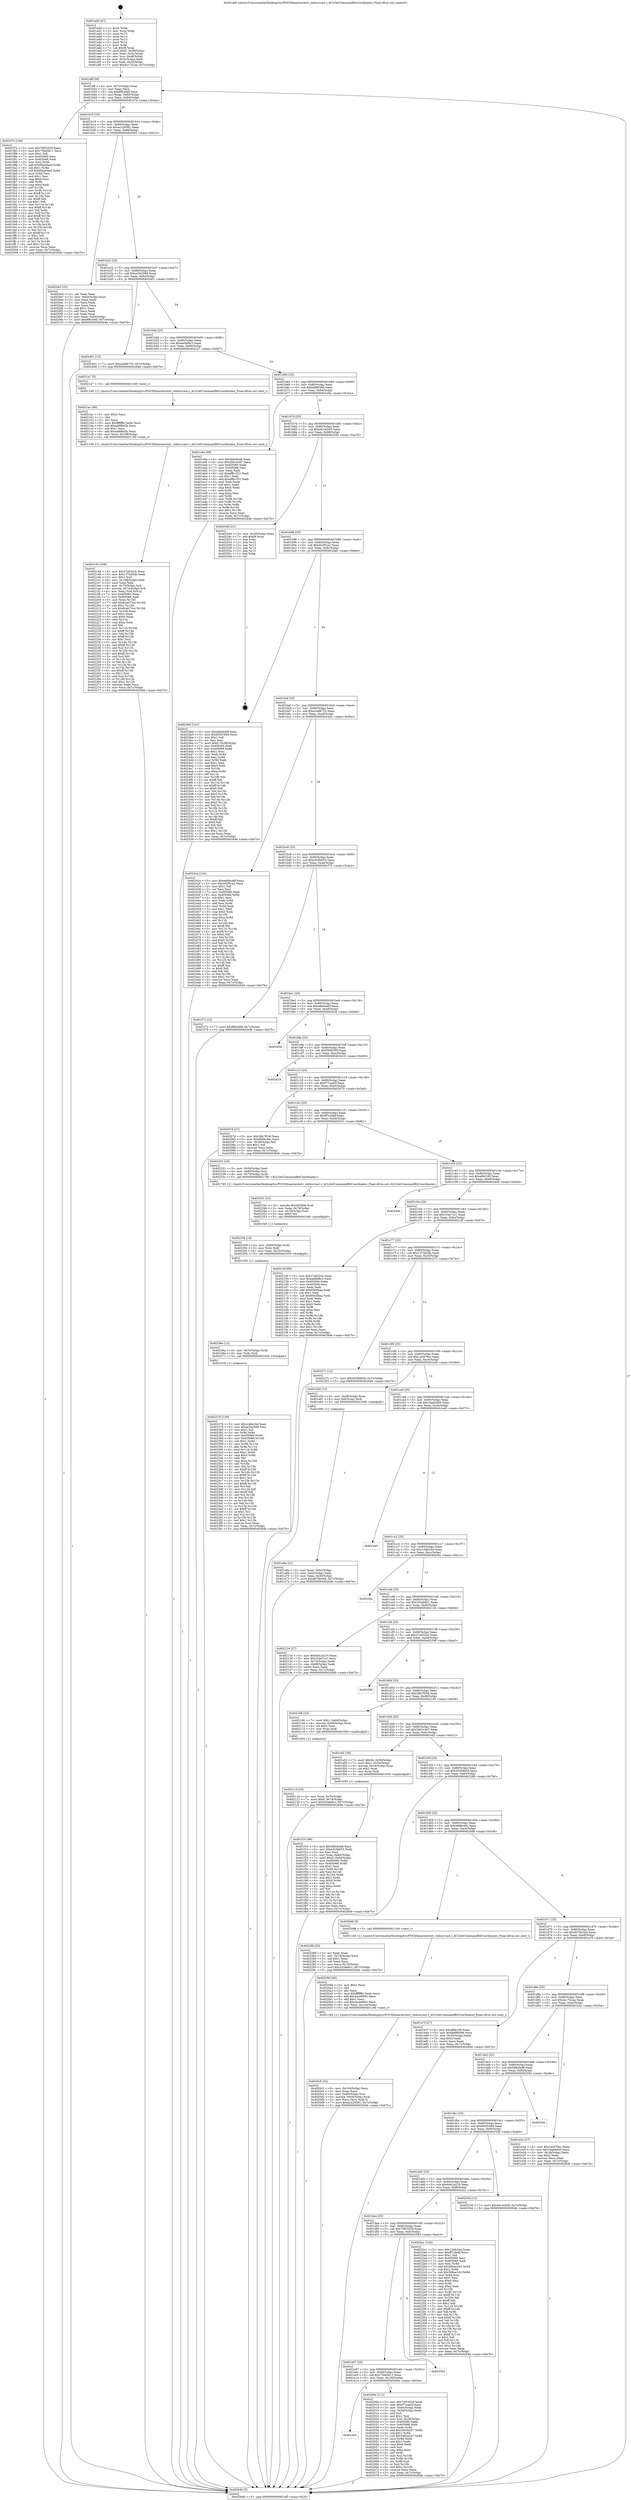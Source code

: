 digraph "0x401ad0" {
  label = "0x401ad0 (/mnt/c/Users/mathe/Desktop/tcc/POCII/binaries/extr_redissrcacl.c_ACLGetCommandBitCoordinates_Final-ollvm.out::main(0))"
  labelloc = "t"
  node[shape=record]

  Entry [label="",width=0.3,height=0.3,shape=circle,fillcolor=black,style=filled]
  "0x401aff" [label="{
     0x401aff [26]\l
     | [instrs]\l
     &nbsp;&nbsp;0x401aff \<+3\>: mov -0x7c(%rbp),%eax\l
     &nbsp;&nbsp;0x401b02 \<+2\>: mov %eax,%ecx\l
     &nbsp;&nbsp;0x401b04 \<+6\>: sub $0x8f6cf46f,%ecx\l
     &nbsp;&nbsp;0x401b0a \<+3\>: mov %eax,-0x80(%rbp)\l
     &nbsp;&nbsp;0x401b0d \<+6\>: mov %ecx,-0x84(%rbp)\l
     &nbsp;&nbsp;0x401b13 \<+6\>: je 0000000000401f7e \<main+0x4ae\>\l
  }"]
  "0x401f7e" [label="{
     0x401f7e [144]\l
     | [instrs]\l
     &nbsp;&nbsp;0x401f7e \<+5\>: mov $0x70f53529,%eax\l
     &nbsp;&nbsp;0x401f83 \<+5\>: mov $0x730e5811,%ecx\l
     &nbsp;&nbsp;0x401f88 \<+2\>: mov $0x1,%dl\l
     &nbsp;&nbsp;0x401f8a \<+7\>: mov 0x405060,%esi\l
     &nbsp;&nbsp;0x401f91 \<+7\>: mov 0x405068,%edi\l
     &nbsp;&nbsp;0x401f98 \<+3\>: mov %esi,%r8d\l
     &nbsp;&nbsp;0x401f9b \<+7\>: add $0x68aa0ead,%r8d\l
     &nbsp;&nbsp;0x401fa2 \<+4\>: sub $0x1,%r8d\l
     &nbsp;&nbsp;0x401fa6 \<+7\>: sub $0x68aa0ead,%r8d\l
     &nbsp;&nbsp;0x401fad \<+4\>: imul %r8d,%esi\l
     &nbsp;&nbsp;0x401fb1 \<+3\>: and $0x1,%esi\l
     &nbsp;&nbsp;0x401fb4 \<+3\>: cmp $0x0,%esi\l
     &nbsp;&nbsp;0x401fb7 \<+4\>: sete %r9b\l
     &nbsp;&nbsp;0x401fbb \<+3\>: cmp $0xa,%edi\l
     &nbsp;&nbsp;0x401fbe \<+4\>: setl %r10b\l
     &nbsp;&nbsp;0x401fc2 \<+3\>: mov %r9b,%r11b\l
     &nbsp;&nbsp;0x401fc5 \<+4\>: xor $0xff,%r11b\l
     &nbsp;&nbsp;0x401fc9 \<+3\>: mov %r10b,%bl\l
     &nbsp;&nbsp;0x401fcc \<+3\>: xor $0xff,%bl\l
     &nbsp;&nbsp;0x401fcf \<+3\>: xor $0x1,%dl\l
     &nbsp;&nbsp;0x401fd2 \<+3\>: mov %r11b,%r14b\l
     &nbsp;&nbsp;0x401fd5 \<+4\>: and $0xff,%r14b\l
     &nbsp;&nbsp;0x401fd9 \<+3\>: and %dl,%r9b\l
     &nbsp;&nbsp;0x401fdc \<+3\>: mov %bl,%r15b\l
     &nbsp;&nbsp;0x401fdf \<+4\>: and $0xff,%r15b\l
     &nbsp;&nbsp;0x401fe3 \<+3\>: and %dl,%r10b\l
     &nbsp;&nbsp;0x401fe6 \<+3\>: or %r9b,%r14b\l
     &nbsp;&nbsp;0x401fe9 \<+3\>: or %r10b,%r15b\l
     &nbsp;&nbsp;0x401fec \<+3\>: xor %r15b,%r14b\l
     &nbsp;&nbsp;0x401fef \<+3\>: or %bl,%r11b\l
     &nbsp;&nbsp;0x401ff2 \<+4\>: xor $0xff,%r11b\l
     &nbsp;&nbsp;0x401ff6 \<+3\>: or $0x1,%dl\l
     &nbsp;&nbsp;0x401ff9 \<+3\>: and %dl,%r11b\l
     &nbsp;&nbsp;0x401ffc \<+3\>: or %r11b,%r14b\l
     &nbsp;&nbsp;0x401fff \<+4\>: test $0x1,%r14b\l
     &nbsp;&nbsp;0x402003 \<+3\>: cmovne %ecx,%eax\l
     &nbsp;&nbsp;0x402006 \<+3\>: mov %eax,-0x7c(%rbp)\l
     &nbsp;&nbsp;0x402009 \<+5\>: jmp 000000000040264b \<main+0xb7b\>\l
  }"]
  "0x401b19" [label="{
     0x401b19 [25]\l
     | [instrs]\l
     &nbsp;&nbsp;0x401b19 \<+5\>: jmp 0000000000401b1e \<main+0x4e\>\l
     &nbsp;&nbsp;0x401b1e \<+3\>: mov -0x80(%rbp),%eax\l
     &nbsp;&nbsp;0x401b21 \<+5\>: sub $0xac229391,%eax\l
     &nbsp;&nbsp;0x401b26 \<+6\>: mov %eax,-0x88(%rbp)\l
     &nbsp;&nbsp;0x401b2c \<+6\>: je 00000000004020e5 \<main+0x615\>\l
  }"]
  Exit [label="",width=0.3,height=0.3,shape=circle,fillcolor=black,style=filled,peripheries=2]
  "0x4020e5" [label="{
     0x4020e5 [33]\l
     | [instrs]\l
     &nbsp;&nbsp;0x4020e5 \<+2\>: xor %eax,%eax\l
     &nbsp;&nbsp;0x4020e7 \<+3\>: mov -0x64(%rbp),%ecx\l
     &nbsp;&nbsp;0x4020ea \<+2\>: mov %eax,%edx\l
     &nbsp;&nbsp;0x4020ec \<+2\>: sub %ecx,%edx\l
     &nbsp;&nbsp;0x4020ee \<+2\>: mov %eax,%ecx\l
     &nbsp;&nbsp;0x4020f0 \<+3\>: sub $0x1,%ecx\l
     &nbsp;&nbsp;0x4020f3 \<+2\>: add %ecx,%edx\l
     &nbsp;&nbsp;0x4020f5 \<+2\>: sub %edx,%eax\l
     &nbsp;&nbsp;0x4020f7 \<+3\>: mov %eax,-0x64(%rbp)\l
     &nbsp;&nbsp;0x4020fa \<+7\>: movl $0x8f6cf46f,-0x7c(%rbp)\l
     &nbsp;&nbsp;0x402101 \<+5\>: jmp 000000000040264b \<main+0xb7b\>\l
  }"]
  "0x401b32" [label="{
     0x401b32 [25]\l
     | [instrs]\l
     &nbsp;&nbsp;0x401b32 \<+5\>: jmp 0000000000401b37 \<main+0x67\>\l
     &nbsp;&nbsp;0x401b37 \<+3\>: mov -0x80(%rbp),%eax\l
     &nbsp;&nbsp;0x401b3a \<+5\>: sub $0xac5e2094,%eax\l
     &nbsp;&nbsp;0x401b3f \<+6\>: mov %eax,-0x8c(%rbp)\l
     &nbsp;&nbsp;0x401b45 \<+6\>: je 0000000000402401 \<main+0x931\>\l
  }"]
  "0x402376" [label="{
     0x402376 [139]\l
     | [instrs]\l
     &nbsp;&nbsp;0x402376 \<+5\>: mov $0x1cbfe24d,%eax\l
     &nbsp;&nbsp;0x40237b \<+5\>: mov $0xac5e2094,%esi\l
     &nbsp;&nbsp;0x402380 \<+2\>: mov $0x1,%cl\l
     &nbsp;&nbsp;0x402382 \<+3\>: xor %r8d,%r8d\l
     &nbsp;&nbsp;0x402385 \<+8\>: mov 0x405060,%r9d\l
     &nbsp;&nbsp;0x40238d \<+8\>: mov 0x405068,%r10d\l
     &nbsp;&nbsp;0x402395 \<+4\>: sub $0x1,%r8d\l
     &nbsp;&nbsp;0x402399 \<+3\>: mov %r9d,%r11d\l
     &nbsp;&nbsp;0x40239c \<+3\>: add %r8d,%r11d\l
     &nbsp;&nbsp;0x40239f \<+4\>: imul %r11d,%r9d\l
     &nbsp;&nbsp;0x4023a3 \<+4\>: and $0x1,%r9d\l
     &nbsp;&nbsp;0x4023a7 \<+4\>: cmp $0x0,%r9d\l
     &nbsp;&nbsp;0x4023ab \<+3\>: sete %bl\l
     &nbsp;&nbsp;0x4023ae \<+4\>: cmp $0xa,%r10d\l
     &nbsp;&nbsp;0x4023b2 \<+4\>: setl %r14b\l
     &nbsp;&nbsp;0x4023b6 \<+3\>: mov %bl,%r15b\l
     &nbsp;&nbsp;0x4023b9 \<+4\>: xor $0xff,%r15b\l
     &nbsp;&nbsp;0x4023bd \<+3\>: mov %r14b,%r12b\l
     &nbsp;&nbsp;0x4023c0 \<+4\>: xor $0xff,%r12b\l
     &nbsp;&nbsp;0x4023c4 \<+3\>: xor $0x1,%cl\l
     &nbsp;&nbsp;0x4023c7 \<+3\>: mov %r15b,%r13b\l
     &nbsp;&nbsp;0x4023ca \<+4\>: and $0xff,%r13b\l
     &nbsp;&nbsp;0x4023ce \<+2\>: and %cl,%bl\l
     &nbsp;&nbsp;0x4023d0 \<+3\>: mov %r12b,%dl\l
     &nbsp;&nbsp;0x4023d3 \<+3\>: and $0xff,%dl\l
     &nbsp;&nbsp;0x4023d6 \<+3\>: and %cl,%r14b\l
     &nbsp;&nbsp;0x4023d9 \<+3\>: or %bl,%r13b\l
     &nbsp;&nbsp;0x4023dc \<+3\>: or %r14b,%dl\l
     &nbsp;&nbsp;0x4023df \<+3\>: xor %dl,%r13b\l
     &nbsp;&nbsp;0x4023e2 \<+3\>: or %r12b,%r15b\l
     &nbsp;&nbsp;0x4023e5 \<+4\>: xor $0xff,%r15b\l
     &nbsp;&nbsp;0x4023e9 \<+3\>: or $0x1,%cl\l
     &nbsp;&nbsp;0x4023ec \<+3\>: and %cl,%r15b\l
     &nbsp;&nbsp;0x4023ef \<+3\>: or %r15b,%r13b\l
     &nbsp;&nbsp;0x4023f2 \<+4\>: test $0x1,%r13b\l
     &nbsp;&nbsp;0x4023f6 \<+3\>: cmovne %esi,%eax\l
     &nbsp;&nbsp;0x4023f9 \<+3\>: mov %eax,-0x7c(%rbp)\l
     &nbsp;&nbsp;0x4023fc \<+5\>: jmp 000000000040264b \<main+0xb7b\>\l
  }"]
  "0x402401" [label="{
     0x402401 [12]\l
     | [instrs]\l
     &nbsp;&nbsp;0x402401 \<+7\>: movl $0xe2a86733,-0x7c(%rbp)\l
     &nbsp;&nbsp;0x402408 \<+5\>: jmp 000000000040264b \<main+0xb7b\>\l
  }"]
  "0x401b4b" [label="{
     0x401b4b [25]\l
     | [instrs]\l
     &nbsp;&nbsp;0x401b4b \<+5\>: jmp 0000000000401b50 \<main+0x80\>\l
     &nbsp;&nbsp;0x401b50 \<+3\>: mov -0x80(%rbp),%eax\l
     &nbsp;&nbsp;0x401b53 \<+5\>: sub $0xae0bf8c3,%eax\l
     &nbsp;&nbsp;0x401b58 \<+6\>: mov %eax,-0x90(%rbp)\l
     &nbsp;&nbsp;0x401b5e \<+6\>: je 00000000004021a7 \<main+0x6d7\>\l
  }"]
  "0x40236a" [label="{
     0x40236a [12]\l
     | [instrs]\l
     &nbsp;&nbsp;0x40236a \<+4\>: mov -0x70(%rbp),%rdx\l
     &nbsp;&nbsp;0x40236e \<+3\>: mov %rdx,%rdi\l
     &nbsp;&nbsp;0x402371 \<+5\>: call 0000000000401030 \<free@plt\>\l
     | [calls]\l
     &nbsp;&nbsp;0x401030 \{1\} (unknown)\l
  }"]
  "0x4021a7" [label="{
     0x4021a7 [5]\l
     | [instrs]\l
     &nbsp;&nbsp;0x4021a7 \<+5\>: call 0000000000401160 \<next_i\>\l
     | [calls]\l
     &nbsp;&nbsp;0x401160 \{1\} (/mnt/c/Users/mathe/Desktop/tcc/POCII/binaries/extr_redissrcacl.c_ACLGetCommandBitCoordinates_Final-ollvm.out::next_i)\l
  }"]
  "0x401b64" [label="{
     0x401b64 [25]\l
     | [instrs]\l
     &nbsp;&nbsp;0x401b64 \<+5\>: jmp 0000000000401b69 \<main+0x99\>\l
     &nbsp;&nbsp;0x401b69 \<+3\>: mov -0x80(%rbp),%eax\l
     &nbsp;&nbsp;0x401b6c \<+5\>: sub $0xbbf89368,%eax\l
     &nbsp;&nbsp;0x401b71 \<+6\>: mov %eax,-0x94(%rbp)\l
     &nbsp;&nbsp;0x401b77 \<+6\>: je 0000000000401e9a \<main+0x3ca\>\l
  }"]
  "0x402358" [label="{
     0x402358 [18]\l
     | [instrs]\l
     &nbsp;&nbsp;0x402358 \<+4\>: mov -0x60(%rbp),%rdx\l
     &nbsp;&nbsp;0x40235c \<+3\>: mov %rdx,%rdi\l
     &nbsp;&nbsp;0x40235f \<+6\>: mov %eax,-0x10c(%rbp)\l
     &nbsp;&nbsp;0x402365 \<+5\>: call 0000000000401030 \<free@plt\>\l
     | [calls]\l
     &nbsp;&nbsp;0x401030 \{1\} (unknown)\l
  }"]
  "0x401e9a" [label="{
     0x401e9a [88]\l
     | [instrs]\l
     &nbsp;&nbsp;0x401e9a \<+5\>: mov $0x5bfc6e48,%eax\l
     &nbsp;&nbsp;0x401e9f \<+5\>: mov $0x2b61e3d7,%ecx\l
     &nbsp;&nbsp;0x401ea4 \<+7\>: mov 0x405060,%edx\l
     &nbsp;&nbsp;0x401eab \<+7\>: mov 0x405068,%esi\l
     &nbsp;&nbsp;0x401eb2 \<+2\>: mov %edx,%edi\l
     &nbsp;&nbsp;0x401eb4 \<+6\>: sub $0xaffb1551,%edi\l
     &nbsp;&nbsp;0x401eba \<+3\>: sub $0x1,%edi\l
     &nbsp;&nbsp;0x401ebd \<+6\>: add $0xaffb1551,%edi\l
     &nbsp;&nbsp;0x401ec3 \<+3\>: imul %edi,%edx\l
     &nbsp;&nbsp;0x401ec6 \<+3\>: and $0x1,%edx\l
     &nbsp;&nbsp;0x401ec9 \<+3\>: cmp $0x0,%edx\l
     &nbsp;&nbsp;0x401ecc \<+4\>: sete %r8b\l
     &nbsp;&nbsp;0x401ed0 \<+3\>: cmp $0xa,%esi\l
     &nbsp;&nbsp;0x401ed3 \<+4\>: setl %r9b\l
     &nbsp;&nbsp;0x401ed7 \<+3\>: mov %r8b,%r10b\l
     &nbsp;&nbsp;0x401eda \<+3\>: and %r9b,%r10b\l
     &nbsp;&nbsp;0x401edd \<+3\>: xor %r9b,%r8b\l
     &nbsp;&nbsp;0x401ee0 \<+3\>: or %r8b,%r10b\l
     &nbsp;&nbsp;0x401ee3 \<+4\>: test $0x1,%r10b\l
     &nbsp;&nbsp;0x401ee7 \<+3\>: cmovne %ecx,%eax\l
     &nbsp;&nbsp;0x401eea \<+3\>: mov %eax,-0x7c(%rbp)\l
     &nbsp;&nbsp;0x401eed \<+5\>: jmp 000000000040264b \<main+0xb7b\>\l
  }"]
  "0x401b7d" [label="{
     0x401b7d [25]\l
     | [instrs]\l
     &nbsp;&nbsp;0x401b7d \<+5\>: jmp 0000000000401b82 \<main+0xb2\>\l
     &nbsp;&nbsp;0x401b82 \<+3\>: mov -0x80(%rbp),%eax\l
     &nbsp;&nbsp;0x401b85 \<+5\>: sub $0xd414cb50,%eax\l
     &nbsp;&nbsp;0x401b8a \<+6\>: mov %eax,-0x98(%rbp)\l
     &nbsp;&nbsp;0x401b90 \<+6\>: je 0000000000402549 \<main+0xa79\>\l
  }"]
  "0x402341" [label="{
     0x402341 [23]\l
     | [instrs]\l
     &nbsp;&nbsp;0x402341 \<+10\>: movabs $0x4030b6,%rdi\l
     &nbsp;&nbsp;0x40234b \<+3\>: mov %eax,-0x78(%rbp)\l
     &nbsp;&nbsp;0x40234e \<+3\>: mov -0x78(%rbp),%esi\l
     &nbsp;&nbsp;0x402351 \<+2\>: mov $0x0,%al\l
     &nbsp;&nbsp;0x402353 \<+5\>: call 0000000000401040 \<printf@plt\>\l
     | [calls]\l
     &nbsp;&nbsp;0x401040 \{1\} (unknown)\l
  }"]
  "0x402549" [label="{
     0x402549 [21]\l
     | [instrs]\l
     &nbsp;&nbsp;0x402549 \<+3\>: mov -0x38(%rbp),%eax\l
     &nbsp;&nbsp;0x40254c \<+7\>: add $0xf8,%rsp\l
     &nbsp;&nbsp;0x402553 \<+1\>: pop %rbx\l
     &nbsp;&nbsp;0x402554 \<+2\>: pop %r12\l
     &nbsp;&nbsp;0x402556 \<+2\>: pop %r13\l
     &nbsp;&nbsp;0x402558 \<+2\>: pop %r14\l
     &nbsp;&nbsp;0x40255a \<+2\>: pop %r15\l
     &nbsp;&nbsp;0x40255c \<+1\>: pop %rbp\l
     &nbsp;&nbsp;0x40255d \<+1\>: ret\l
  }"]
  "0x401b96" [label="{
     0x401b96 [25]\l
     | [instrs]\l
     &nbsp;&nbsp;0x401b96 \<+5\>: jmp 0000000000401b9b \<main+0xcb\>\l
     &nbsp;&nbsp;0x401b9b \<+3\>: mov -0x80(%rbp),%eax\l
     &nbsp;&nbsp;0x401b9e \<+5\>: sub $0xd42f5ca2,%eax\l
     &nbsp;&nbsp;0x401ba3 \<+6\>: mov %eax,-0x9c(%rbp)\l
     &nbsp;&nbsp;0x401ba9 \<+6\>: je 00000000004024b0 \<main+0x9e0\>\l
  }"]
  "0x4021d4" [label="{
     0x4021d4 [168]\l
     | [instrs]\l
     &nbsp;&nbsp;0x4021d4 \<+5\>: mov $0x27a932cb,%ecx\l
     &nbsp;&nbsp;0x4021d9 \<+5\>: mov $0x1373d3db,%edx\l
     &nbsp;&nbsp;0x4021de \<+3\>: mov $0x1,%sil\l
     &nbsp;&nbsp;0x4021e1 \<+6\>: mov -0x108(%rbp),%edi\l
     &nbsp;&nbsp;0x4021e7 \<+3\>: imul %eax,%edi\l
     &nbsp;&nbsp;0x4021ea \<+4\>: mov -0x70(%rbp),%r8\l
     &nbsp;&nbsp;0x4021ee \<+4\>: movslq -0x74(%rbp),%r9\l
     &nbsp;&nbsp;0x4021f2 \<+4\>: mov %edi,(%r8,%r9,4)\l
     &nbsp;&nbsp;0x4021f6 \<+7\>: mov 0x405060,%eax\l
     &nbsp;&nbsp;0x4021fd \<+7\>: mov 0x405068,%edi\l
     &nbsp;&nbsp;0x402204 \<+3\>: mov %eax,%r10d\l
     &nbsp;&nbsp;0x402207 \<+7\>: add $0x6cab73ce,%r10d\l
     &nbsp;&nbsp;0x40220e \<+4\>: sub $0x1,%r10d\l
     &nbsp;&nbsp;0x402212 \<+7\>: sub $0x6cab73ce,%r10d\l
     &nbsp;&nbsp;0x402219 \<+4\>: imul %r10d,%eax\l
     &nbsp;&nbsp;0x40221d \<+3\>: and $0x1,%eax\l
     &nbsp;&nbsp;0x402220 \<+3\>: cmp $0x0,%eax\l
     &nbsp;&nbsp;0x402223 \<+4\>: sete %r11b\l
     &nbsp;&nbsp;0x402227 \<+3\>: cmp $0xa,%edi\l
     &nbsp;&nbsp;0x40222a \<+3\>: setl %bl\l
     &nbsp;&nbsp;0x40222d \<+3\>: mov %r11b,%r14b\l
     &nbsp;&nbsp;0x402230 \<+4\>: xor $0xff,%r14b\l
     &nbsp;&nbsp;0x402234 \<+3\>: mov %bl,%r15b\l
     &nbsp;&nbsp;0x402237 \<+4\>: xor $0xff,%r15b\l
     &nbsp;&nbsp;0x40223b \<+4\>: xor $0x1,%sil\l
     &nbsp;&nbsp;0x40223f \<+3\>: mov %r14b,%r12b\l
     &nbsp;&nbsp;0x402242 \<+4\>: and $0xff,%r12b\l
     &nbsp;&nbsp;0x402246 \<+3\>: and %sil,%r11b\l
     &nbsp;&nbsp;0x402249 \<+3\>: mov %r15b,%r13b\l
     &nbsp;&nbsp;0x40224c \<+4\>: and $0xff,%r13b\l
     &nbsp;&nbsp;0x402250 \<+3\>: and %sil,%bl\l
     &nbsp;&nbsp;0x402253 \<+3\>: or %r11b,%r12b\l
     &nbsp;&nbsp;0x402256 \<+3\>: or %bl,%r13b\l
     &nbsp;&nbsp;0x402259 \<+3\>: xor %r13b,%r12b\l
     &nbsp;&nbsp;0x40225c \<+3\>: or %r15b,%r14b\l
     &nbsp;&nbsp;0x40225f \<+4\>: xor $0xff,%r14b\l
     &nbsp;&nbsp;0x402263 \<+4\>: or $0x1,%sil\l
     &nbsp;&nbsp;0x402267 \<+3\>: and %sil,%r14b\l
     &nbsp;&nbsp;0x40226a \<+3\>: or %r14b,%r12b\l
     &nbsp;&nbsp;0x40226d \<+4\>: test $0x1,%r12b\l
     &nbsp;&nbsp;0x402271 \<+3\>: cmovne %edx,%ecx\l
     &nbsp;&nbsp;0x402274 \<+3\>: mov %ecx,-0x7c(%rbp)\l
     &nbsp;&nbsp;0x402277 \<+5\>: jmp 000000000040264b \<main+0xb7b\>\l
  }"]
  "0x4024b0" [label="{
     0x4024b0 [141]\l
     | [instrs]\l
     &nbsp;&nbsp;0x4024b0 \<+5\>: mov $0xedb0a46f,%eax\l
     &nbsp;&nbsp;0x4024b5 \<+5\>: mov $0x693f1684,%ecx\l
     &nbsp;&nbsp;0x4024ba \<+2\>: mov $0x1,%dl\l
     &nbsp;&nbsp;0x4024bc \<+2\>: xor %esi,%esi\l
     &nbsp;&nbsp;0x4024be \<+7\>: movl $0x0,-0x38(%rbp)\l
     &nbsp;&nbsp;0x4024c5 \<+7\>: mov 0x405060,%edi\l
     &nbsp;&nbsp;0x4024cc \<+8\>: mov 0x405068,%r8d\l
     &nbsp;&nbsp;0x4024d4 \<+3\>: sub $0x1,%esi\l
     &nbsp;&nbsp;0x4024d7 \<+3\>: mov %edi,%r9d\l
     &nbsp;&nbsp;0x4024da \<+3\>: add %esi,%r9d\l
     &nbsp;&nbsp;0x4024dd \<+4\>: imul %r9d,%edi\l
     &nbsp;&nbsp;0x4024e1 \<+3\>: and $0x1,%edi\l
     &nbsp;&nbsp;0x4024e4 \<+3\>: cmp $0x0,%edi\l
     &nbsp;&nbsp;0x4024e7 \<+4\>: sete %r10b\l
     &nbsp;&nbsp;0x4024eb \<+4\>: cmp $0xa,%r8d\l
     &nbsp;&nbsp;0x4024ef \<+4\>: setl %r11b\l
     &nbsp;&nbsp;0x4024f3 \<+3\>: mov %r10b,%bl\l
     &nbsp;&nbsp;0x4024f6 \<+3\>: xor $0xff,%bl\l
     &nbsp;&nbsp;0x4024f9 \<+3\>: mov %r11b,%r14b\l
     &nbsp;&nbsp;0x4024fc \<+4\>: xor $0xff,%r14b\l
     &nbsp;&nbsp;0x402500 \<+3\>: xor $0x0,%dl\l
     &nbsp;&nbsp;0x402503 \<+3\>: mov %bl,%r15b\l
     &nbsp;&nbsp;0x402506 \<+4\>: and $0x0,%r15b\l
     &nbsp;&nbsp;0x40250a \<+3\>: and %dl,%r10b\l
     &nbsp;&nbsp;0x40250d \<+3\>: mov %r14b,%r12b\l
     &nbsp;&nbsp;0x402510 \<+4\>: and $0x0,%r12b\l
     &nbsp;&nbsp;0x402514 \<+3\>: and %dl,%r11b\l
     &nbsp;&nbsp;0x402517 \<+3\>: or %r10b,%r15b\l
     &nbsp;&nbsp;0x40251a \<+3\>: or %r11b,%r12b\l
     &nbsp;&nbsp;0x40251d \<+3\>: xor %r12b,%r15b\l
     &nbsp;&nbsp;0x402520 \<+3\>: or %r14b,%bl\l
     &nbsp;&nbsp;0x402523 \<+3\>: xor $0xff,%bl\l
     &nbsp;&nbsp;0x402526 \<+3\>: or $0x0,%dl\l
     &nbsp;&nbsp;0x402529 \<+2\>: and %dl,%bl\l
     &nbsp;&nbsp;0x40252b \<+3\>: or %bl,%r15b\l
     &nbsp;&nbsp;0x40252e \<+4\>: test $0x1,%r15b\l
     &nbsp;&nbsp;0x402532 \<+3\>: cmovne %ecx,%eax\l
     &nbsp;&nbsp;0x402535 \<+3\>: mov %eax,-0x7c(%rbp)\l
     &nbsp;&nbsp;0x402538 \<+5\>: jmp 000000000040264b \<main+0xb7b\>\l
  }"]
  "0x401baf" [label="{
     0x401baf [25]\l
     | [instrs]\l
     &nbsp;&nbsp;0x401baf \<+5\>: jmp 0000000000401bb4 \<main+0xe4\>\l
     &nbsp;&nbsp;0x401bb4 \<+3\>: mov -0x80(%rbp),%eax\l
     &nbsp;&nbsp;0x401bb7 \<+5\>: sub $0xe2a86733,%eax\l
     &nbsp;&nbsp;0x401bbc \<+6\>: mov %eax,-0xa0(%rbp)\l
     &nbsp;&nbsp;0x401bc2 \<+6\>: je 000000000040242a \<main+0x95a\>\l
  }"]
  "0x4021ac" [label="{
     0x4021ac [40]\l
     | [instrs]\l
     &nbsp;&nbsp;0x4021ac \<+5\>: mov $0x2,%ecx\l
     &nbsp;&nbsp;0x4021b1 \<+1\>: cltd\l
     &nbsp;&nbsp;0x4021b2 \<+2\>: idiv %ecx\l
     &nbsp;&nbsp;0x4021b4 \<+6\>: imul $0xfffffffe,%edx,%ecx\l
     &nbsp;&nbsp;0x4021ba \<+6\>: sub $0xa46f8e5b,%ecx\l
     &nbsp;&nbsp;0x4021c0 \<+3\>: add $0x1,%ecx\l
     &nbsp;&nbsp;0x4021c3 \<+6\>: add $0xa46f8e5b,%ecx\l
     &nbsp;&nbsp;0x4021c9 \<+6\>: mov %ecx,-0x108(%rbp)\l
     &nbsp;&nbsp;0x4021cf \<+5\>: call 0000000000401160 \<next_i\>\l
     | [calls]\l
     &nbsp;&nbsp;0x401160 \{1\} (/mnt/c/Users/mathe/Desktop/tcc/POCII/binaries/extr_redissrcacl.c_ACLGetCommandBitCoordinates_Final-ollvm.out::next_i)\l
  }"]
  "0x40242a" [label="{
     0x40242a [134]\l
     | [instrs]\l
     &nbsp;&nbsp;0x40242a \<+5\>: mov $0xedb0a46f,%eax\l
     &nbsp;&nbsp;0x40242f \<+5\>: mov $0xd42f5ca2,%ecx\l
     &nbsp;&nbsp;0x402434 \<+2\>: mov $0x1,%dl\l
     &nbsp;&nbsp;0x402436 \<+2\>: xor %esi,%esi\l
     &nbsp;&nbsp;0x402438 \<+7\>: mov 0x405060,%edi\l
     &nbsp;&nbsp;0x40243f \<+8\>: mov 0x405068,%r8d\l
     &nbsp;&nbsp;0x402447 \<+3\>: sub $0x1,%esi\l
     &nbsp;&nbsp;0x40244a \<+3\>: mov %edi,%r9d\l
     &nbsp;&nbsp;0x40244d \<+3\>: add %esi,%r9d\l
     &nbsp;&nbsp;0x402450 \<+4\>: imul %r9d,%edi\l
     &nbsp;&nbsp;0x402454 \<+3\>: and $0x1,%edi\l
     &nbsp;&nbsp;0x402457 \<+3\>: cmp $0x0,%edi\l
     &nbsp;&nbsp;0x40245a \<+4\>: sete %r10b\l
     &nbsp;&nbsp;0x40245e \<+4\>: cmp $0xa,%r8d\l
     &nbsp;&nbsp;0x402462 \<+4\>: setl %r11b\l
     &nbsp;&nbsp;0x402466 \<+3\>: mov %r10b,%bl\l
     &nbsp;&nbsp;0x402469 \<+3\>: xor $0xff,%bl\l
     &nbsp;&nbsp;0x40246c \<+3\>: mov %r11b,%r14b\l
     &nbsp;&nbsp;0x40246f \<+4\>: xor $0xff,%r14b\l
     &nbsp;&nbsp;0x402473 \<+3\>: xor $0x0,%dl\l
     &nbsp;&nbsp;0x402476 \<+3\>: mov %bl,%r15b\l
     &nbsp;&nbsp;0x402479 \<+4\>: and $0x0,%r15b\l
     &nbsp;&nbsp;0x40247d \<+3\>: and %dl,%r10b\l
     &nbsp;&nbsp;0x402480 \<+3\>: mov %r14b,%r12b\l
     &nbsp;&nbsp;0x402483 \<+4\>: and $0x0,%r12b\l
     &nbsp;&nbsp;0x402487 \<+3\>: and %dl,%r11b\l
     &nbsp;&nbsp;0x40248a \<+3\>: or %r10b,%r15b\l
     &nbsp;&nbsp;0x40248d \<+3\>: or %r11b,%r12b\l
     &nbsp;&nbsp;0x402490 \<+3\>: xor %r12b,%r15b\l
     &nbsp;&nbsp;0x402493 \<+3\>: or %r14b,%bl\l
     &nbsp;&nbsp;0x402496 \<+3\>: xor $0xff,%bl\l
     &nbsp;&nbsp;0x402499 \<+3\>: or $0x0,%dl\l
     &nbsp;&nbsp;0x40249c \<+2\>: and %dl,%bl\l
     &nbsp;&nbsp;0x40249e \<+3\>: or %bl,%r15b\l
     &nbsp;&nbsp;0x4024a1 \<+4\>: test $0x1,%r15b\l
     &nbsp;&nbsp;0x4024a5 \<+3\>: cmovne %ecx,%eax\l
     &nbsp;&nbsp;0x4024a8 \<+3\>: mov %eax,-0x7c(%rbp)\l
     &nbsp;&nbsp;0x4024ab \<+5\>: jmp 000000000040264b \<main+0xb7b\>\l
  }"]
  "0x401bc8" [label="{
     0x401bc8 [25]\l
     | [instrs]\l
     &nbsp;&nbsp;0x401bc8 \<+5\>: jmp 0000000000401bcd \<main+0xfd\>\l
     &nbsp;&nbsp;0x401bcd \<+3\>: mov -0x80(%rbp),%eax\l
     &nbsp;&nbsp;0x401bd0 \<+5\>: sub $0xe3c5bb53,%eax\l
     &nbsp;&nbsp;0x401bd5 \<+6\>: mov %eax,-0xa4(%rbp)\l
     &nbsp;&nbsp;0x401bdb \<+6\>: je 0000000000401f72 \<main+0x4a2\>\l
  }"]
  "0x40211d" [label="{
     0x40211d [23]\l
     | [instrs]\l
     &nbsp;&nbsp;0x40211d \<+4\>: mov %rax,-0x70(%rbp)\l
     &nbsp;&nbsp;0x402121 \<+7\>: movl $0x0,-0x74(%rbp)\l
     &nbsp;&nbsp;0x402128 \<+7\>: movl $0x243a66c1,-0x7c(%rbp)\l
     &nbsp;&nbsp;0x40212f \<+5\>: jmp 000000000040264b \<main+0xb7b\>\l
  }"]
  "0x401f72" [label="{
     0x401f72 [12]\l
     | [instrs]\l
     &nbsp;&nbsp;0x401f72 \<+7\>: movl $0x8f6cf46f,-0x7c(%rbp)\l
     &nbsp;&nbsp;0x401f79 \<+5\>: jmp 000000000040264b \<main+0xb7b\>\l
  }"]
  "0x401be1" [label="{
     0x401be1 [25]\l
     | [instrs]\l
     &nbsp;&nbsp;0x401be1 \<+5\>: jmp 0000000000401be6 \<main+0x116\>\l
     &nbsp;&nbsp;0x401be6 \<+3\>: mov -0x80(%rbp),%eax\l
     &nbsp;&nbsp;0x401be9 \<+5\>: sub $0xedb0a46f,%eax\l
     &nbsp;&nbsp;0x401bee \<+6\>: mov %eax,-0xa8(%rbp)\l
     &nbsp;&nbsp;0x401bf4 \<+6\>: je 000000000040263d \<main+0xb6d\>\l
  }"]
  "0x4020c5" [label="{
     0x4020c5 [32]\l
     | [instrs]\l
     &nbsp;&nbsp;0x4020c5 \<+6\>: mov -0x104(%rbp),%ecx\l
     &nbsp;&nbsp;0x4020cb \<+3\>: imul %eax,%ecx\l
     &nbsp;&nbsp;0x4020ce \<+4\>: mov -0x60(%rbp),%rsi\l
     &nbsp;&nbsp;0x4020d2 \<+4\>: movslq -0x64(%rbp),%rdi\l
     &nbsp;&nbsp;0x4020d6 \<+3\>: mov %ecx,(%rsi,%rdi,4)\l
     &nbsp;&nbsp;0x4020d9 \<+7\>: movl $0xac229391,-0x7c(%rbp)\l
     &nbsp;&nbsp;0x4020e0 \<+5\>: jmp 000000000040264b \<main+0xb7b\>\l
  }"]
  "0x40263d" [label="{
     0x40263d\l
  }", style=dashed]
  "0x401bfa" [label="{
     0x401bfa [25]\l
     | [instrs]\l
     &nbsp;&nbsp;0x401bfa \<+5\>: jmp 0000000000401bff \<main+0x12f\>\l
     &nbsp;&nbsp;0x401bff \<+3\>: mov -0x80(%rbp),%eax\l
     &nbsp;&nbsp;0x401c02 \<+5\>: sub $0xf309535f,%eax\l
     &nbsp;&nbsp;0x401c07 \<+6\>: mov %eax,-0xac(%rbp)\l
     &nbsp;&nbsp;0x401c0d \<+6\>: je 0000000000402419 \<main+0x949\>\l
  }"]
  "0x40209d" [label="{
     0x40209d [40]\l
     | [instrs]\l
     &nbsp;&nbsp;0x40209d \<+5\>: mov $0x2,%ecx\l
     &nbsp;&nbsp;0x4020a2 \<+1\>: cltd\l
     &nbsp;&nbsp;0x4020a3 \<+2\>: idiv %ecx\l
     &nbsp;&nbsp;0x4020a5 \<+6\>: imul $0xfffffffe,%edx,%ecx\l
     &nbsp;&nbsp;0x4020ab \<+6\>: add $0x4acb9093,%ecx\l
     &nbsp;&nbsp;0x4020b1 \<+3\>: add $0x1,%ecx\l
     &nbsp;&nbsp;0x4020b4 \<+6\>: sub $0x4acb9093,%ecx\l
     &nbsp;&nbsp;0x4020ba \<+6\>: mov %ecx,-0x104(%rbp)\l
     &nbsp;&nbsp;0x4020c0 \<+5\>: call 0000000000401160 \<next_i\>\l
     | [calls]\l
     &nbsp;&nbsp;0x401160 \{1\} (/mnt/c/Users/mathe/Desktop/tcc/POCII/binaries/extr_redissrcacl.c_ACLGetCommandBitCoordinates_Final-ollvm.out::next_i)\l
  }"]
  "0x402419" [label="{
     0x402419\l
  }", style=dashed]
  "0x401c13" [label="{
     0x401c13 [25]\l
     | [instrs]\l
     &nbsp;&nbsp;0x401c13 \<+5\>: jmp 0000000000401c18 \<main+0x148\>\l
     &nbsp;&nbsp;0x401c18 \<+3\>: mov -0x80(%rbp),%eax\l
     &nbsp;&nbsp;0x401c1b \<+5\>: sub $0xf77cad2f,%eax\l
     &nbsp;&nbsp;0x401c20 \<+6\>: mov %eax,-0xb0(%rbp)\l
     &nbsp;&nbsp;0x401c26 \<+6\>: je 000000000040207d \<main+0x5ad\>\l
  }"]
  "0x401e20" [label="{
     0x401e20\l
  }", style=dashed]
  "0x40207d" [label="{
     0x40207d [27]\l
     | [instrs]\l
     &nbsp;&nbsp;0x40207d \<+5\>: mov $0x28b7f536,%eax\l
     &nbsp;&nbsp;0x402082 \<+5\>: mov $0x49d9c4dc,%ecx\l
     &nbsp;&nbsp;0x402087 \<+3\>: mov -0x29(%rbp),%dl\l
     &nbsp;&nbsp;0x40208a \<+3\>: test $0x1,%dl\l
     &nbsp;&nbsp;0x40208d \<+3\>: cmovne %ecx,%eax\l
     &nbsp;&nbsp;0x402090 \<+3\>: mov %eax,-0x7c(%rbp)\l
     &nbsp;&nbsp;0x402093 \<+5\>: jmp 000000000040264b \<main+0xb7b\>\l
  }"]
  "0x401c2c" [label="{
     0x401c2c [25]\l
     | [instrs]\l
     &nbsp;&nbsp;0x401c2c \<+5\>: jmp 0000000000401c31 \<main+0x161\>\l
     &nbsp;&nbsp;0x401c31 \<+3\>: mov -0x80(%rbp),%eax\l
     &nbsp;&nbsp;0x401c34 \<+5\>: sub $0xff7cde8f,%eax\l
     &nbsp;&nbsp;0x401c39 \<+6\>: mov %eax,-0xb4(%rbp)\l
     &nbsp;&nbsp;0x401c3f \<+6\>: je 0000000000402331 \<main+0x861\>\l
  }"]
  "0x40200e" [label="{
     0x40200e [111]\l
     | [instrs]\l
     &nbsp;&nbsp;0x40200e \<+5\>: mov $0x70f53529,%eax\l
     &nbsp;&nbsp;0x402013 \<+5\>: mov $0xf77cad2f,%ecx\l
     &nbsp;&nbsp;0x402018 \<+3\>: mov -0x64(%rbp),%edx\l
     &nbsp;&nbsp;0x40201b \<+3\>: cmp -0x54(%rbp),%edx\l
     &nbsp;&nbsp;0x40201e \<+4\>: setl %sil\l
     &nbsp;&nbsp;0x402022 \<+4\>: and $0x1,%sil\l
     &nbsp;&nbsp;0x402026 \<+4\>: mov %sil,-0x29(%rbp)\l
     &nbsp;&nbsp;0x40202a \<+7\>: mov 0x405060,%edx\l
     &nbsp;&nbsp;0x402031 \<+7\>: mov 0x405068,%edi\l
     &nbsp;&nbsp;0x402038 \<+3\>: mov %edx,%r8d\l
     &nbsp;&nbsp;0x40203b \<+7\>: add $0x5463e237,%r8d\l
     &nbsp;&nbsp;0x402042 \<+4\>: sub $0x1,%r8d\l
     &nbsp;&nbsp;0x402046 \<+7\>: sub $0x5463e237,%r8d\l
     &nbsp;&nbsp;0x40204d \<+4\>: imul %r8d,%edx\l
     &nbsp;&nbsp;0x402051 \<+3\>: and $0x1,%edx\l
     &nbsp;&nbsp;0x402054 \<+3\>: cmp $0x0,%edx\l
     &nbsp;&nbsp;0x402057 \<+4\>: sete %sil\l
     &nbsp;&nbsp;0x40205b \<+3\>: cmp $0xa,%edi\l
     &nbsp;&nbsp;0x40205e \<+4\>: setl %r9b\l
     &nbsp;&nbsp;0x402062 \<+3\>: mov %sil,%r10b\l
     &nbsp;&nbsp;0x402065 \<+3\>: and %r9b,%r10b\l
     &nbsp;&nbsp;0x402068 \<+3\>: xor %r9b,%sil\l
     &nbsp;&nbsp;0x40206b \<+3\>: or %sil,%r10b\l
     &nbsp;&nbsp;0x40206e \<+4\>: test $0x1,%r10b\l
     &nbsp;&nbsp;0x402072 \<+3\>: cmovne %ecx,%eax\l
     &nbsp;&nbsp;0x402075 \<+3\>: mov %eax,-0x7c(%rbp)\l
     &nbsp;&nbsp;0x402078 \<+5\>: jmp 000000000040264b \<main+0xb7b\>\l
  }"]
  "0x402331" [label="{
     0x402331 [16]\l
     | [instrs]\l
     &nbsp;&nbsp;0x402331 \<+3\>: mov -0x50(%rbp),%edi\l
     &nbsp;&nbsp;0x402334 \<+4\>: mov -0x60(%rbp),%rsi\l
     &nbsp;&nbsp;0x402338 \<+4\>: mov -0x70(%rbp),%rdx\l
     &nbsp;&nbsp;0x40233c \<+5\>: call 0000000000401780 \<ACLGetCommandBitCoordinates\>\l
     | [calls]\l
     &nbsp;&nbsp;0x401780 \{1\} (/mnt/c/Users/mathe/Desktop/tcc/POCII/binaries/extr_redissrcacl.c_ACLGetCommandBitCoordinates_Final-ollvm.out::ACLGetCommandBitCoordinates)\l
  }"]
  "0x401c45" [label="{
     0x401c45 [25]\l
     | [instrs]\l
     &nbsp;&nbsp;0x401c45 \<+5\>: jmp 0000000000401c4a \<main+0x17a\>\l
     &nbsp;&nbsp;0x401c4a \<+3\>: mov -0x80(%rbp),%eax\l
     &nbsp;&nbsp;0x401c4d \<+5\>: sub $0xafb6109,%eax\l
     &nbsp;&nbsp;0x401c52 \<+6\>: mov %eax,-0xb8(%rbp)\l
     &nbsp;&nbsp;0x401c58 \<+6\>: je 000000000040240d \<main+0x93d\>\l
  }"]
  "0x401e07" [label="{
     0x401e07 [25]\l
     | [instrs]\l
     &nbsp;&nbsp;0x401e07 \<+5\>: jmp 0000000000401e0c \<main+0x33c\>\l
     &nbsp;&nbsp;0x401e0c \<+3\>: mov -0x80(%rbp),%eax\l
     &nbsp;&nbsp;0x401e0f \<+5\>: sub $0x730e5811,%eax\l
     &nbsp;&nbsp;0x401e14 \<+6\>: mov %eax,-0x100(%rbp)\l
     &nbsp;&nbsp;0x401e1a \<+6\>: je 000000000040200e \<main+0x53e\>\l
  }"]
  "0x40240d" [label="{
     0x40240d\l
  }", style=dashed]
  "0x401c5e" [label="{
     0x401c5e [25]\l
     | [instrs]\l
     &nbsp;&nbsp;0x401c5e \<+5\>: jmp 0000000000401c63 \<main+0x193\>\l
     &nbsp;&nbsp;0x401c63 \<+3\>: mov -0x80(%rbp),%eax\l
     &nbsp;&nbsp;0x401c66 \<+5\>: sub $0x104a7cc1,%eax\l
     &nbsp;&nbsp;0x401c6b \<+6\>: mov %eax,-0xbc(%rbp)\l
     &nbsp;&nbsp;0x401c71 \<+6\>: je 000000000040214f \<main+0x67f\>\l
  }"]
  "0x402593" [label="{
     0x402593\l
  }", style=dashed]
  "0x40214f" [label="{
     0x40214f [88]\l
     | [instrs]\l
     &nbsp;&nbsp;0x40214f \<+5\>: mov $0x27a932cb,%eax\l
     &nbsp;&nbsp;0x402154 \<+5\>: mov $0xae0bf8c3,%ecx\l
     &nbsp;&nbsp;0x402159 \<+7\>: mov 0x405060,%edx\l
     &nbsp;&nbsp;0x402160 \<+7\>: mov 0x405068,%esi\l
     &nbsp;&nbsp;0x402167 \<+2\>: mov %edx,%edi\l
     &nbsp;&nbsp;0x402169 \<+6\>: add $0x6f4c0baa,%edi\l
     &nbsp;&nbsp;0x40216f \<+3\>: sub $0x1,%edi\l
     &nbsp;&nbsp;0x402172 \<+6\>: sub $0x6f4c0baa,%edi\l
     &nbsp;&nbsp;0x402178 \<+3\>: imul %edi,%edx\l
     &nbsp;&nbsp;0x40217b \<+3\>: and $0x1,%edx\l
     &nbsp;&nbsp;0x40217e \<+3\>: cmp $0x0,%edx\l
     &nbsp;&nbsp;0x402181 \<+4\>: sete %r8b\l
     &nbsp;&nbsp;0x402185 \<+3\>: cmp $0xa,%esi\l
     &nbsp;&nbsp;0x402188 \<+4\>: setl %r9b\l
     &nbsp;&nbsp;0x40218c \<+3\>: mov %r8b,%r10b\l
     &nbsp;&nbsp;0x40218f \<+3\>: and %r9b,%r10b\l
     &nbsp;&nbsp;0x402192 \<+3\>: xor %r9b,%r8b\l
     &nbsp;&nbsp;0x402195 \<+3\>: or %r8b,%r10b\l
     &nbsp;&nbsp;0x402198 \<+4\>: test $0x1,%r10b\l
     &nbsp;&nbsp;0x40219c \<+3\>: cmovne %ecx,%eax\l
     &nbsp;&nbsp;0x40219f \<+3\>: mov %eax,-0x7c(%rbp)\l
     &nbsp;&nbsp;0x4021a2 \<+5\>: jmp 000000000040264b \<main+0xb7b\>\l
  }"]
  "0x401c77" [label="{
     0x401c77 [25]\l
     | [instrs]\l
     &nbsp;&nbsp;0x401c77 \<+5\>: jmp 0000000000401c7c \<main+0x1ac\>\l
     &nbsp;&nbsp;0x401c7c \<+3\>: mov -0x80(%rbp),%eax\l
     &nbsp;&nbsp;0x401c7f \<+5\>: sub $0x1373d3db,%eax\l
     &nbsp;&nbsp;0x401c84 \<+6\>: mov %eax,-0xc0(%rbp)\l
     &nbsp;&nbsp;0x401c8a \<+6\>: je 000000000040227c \<main+0x7ac\>\l
  }"]
  "0x401dee" [label="{
     0x401dee [25]\l
     | [instrs]\l
     &nbsp;&nbsp;0x401dee \<+5\>: jmp 0000000000401df3 \<main+0x323\>\l
     &nbsp;&nbsp;0x401df3 \<+3\>: mov -0x80(%rbp),%eax\l
     &nbsp;&nbsp;0x401df6 \<+5\>: sub $0x70f53529,%eax\l
     &nbsp;&nbsp;0x401dfb \<+6\>: mov %eax,-0xfc(%rbp)\l
     &nbsp;&nbsp;0x401e01 \<+6\>: je 0000000000402593 \<main+0xac3\>\l
  }"]
  "0x40227c" [label="{
     0x40227c [12]\l
     | [instrs]\l
     &nbsp;&nbsp;0x40227c \<+7\>: movl $0x4539460d,-0x7c(%rbp)\l
     &nbsp;&nbsp;0x402283 \<+5\>: jmp 000000000040264b \<main+0xb7b\>\l
  }"]
  "0x401c90" [label="{
     0x401c90 [25]\l
     | [instrs]\l
     &nbsp;&nbsp;0x401c90 \<+5\>: jmp 0000000000401c95 \<main+0x1c5\>\l
     &nbsp;&nbsp;0x401c95 \<+3\>: mov -0x80(%rbp),%eax\l
     &nbsp;&nbsp;0x401c98 \<+5\>: sub $0x1a0479ec,%eax\l
     &nbsp;&nbsp;0x401c9d \<+6\>: mov %eax,-0xc4(%rbp)\l
     &nbsp;&nbsp;0x401ca3 \<+6\>: je 0000000000401e5d \<main+0x38d\>\l
  }"]
  "0x4022a1" [label="{
     0x4022a1 [144]\l
     | [instrs]\l
     &nbsp;&nbsp;0x4022a1 \<+5\>: mov $0x1cbfe24d,%eax\l
     &nbsp;&nbsp;0x4022a6 \<+5\>: mov $0xff7cde8f,%ecx\l
     &nbsp;&nbsp;0x4022ab \<+2\>: mov $0x1,%dl\l
     &nbsp;&nbsp;0x4022ad \<+7\>: mov 0x405060,%esi\l
     &nbsp;&nbsp;0x4022b4 \<+7\>: mov 0x405068,%edi\l
     &nbsp;&nbsp;0x4022bb \<+3\>: mov %esi,%r8d\l
     &nbsp;&nbsp;0x4022be \<+7\>: add $0x506ae163,%r8d\l
     &nbsp;&nbsp;0x4022c5 \<+4\>: sub $0x1,%r8d\l
     &nbsp;&nbsp;0x4022c9 \<+7\>: sub $0x506ae163,%r8d\l
     &nbsp;&nbsp;0x4022d0 \<+4\>: imul %r8d,%esi\l
     &nbsp;&nbsp;0x4022d4 \<+3\>: and $0x1,%esi\l
     &nbsp;&nbsp;0x4022d7 \<+3\>: cmp $0x0,%esi\l
     &nbsp;&nbsp;0x4022da \<+4\>: sete %r9b\l
     &nbsp;&nbsp;0x4022de \<+3\>: cmp $0xa,%edi\l
     &nbsp;&nbsp;0x4022e1 \<+4\>: setl %r10b\l
     &nbsp;&nbsp;0x4022e5 \<+3\>: mov %r9b,%r11b\l
     &nbsp;&nbsp;0x4022e8 \<+4\>: xor $0xff,%r11b\l
     &nbsp;&nbsp;0x4022ec \<+3\>: mov %r10b,%bl\l
     &nbsp;&nbsp;0x4022ef \<+3\>: xor $0xff,%bl\l
     &nbsp;&nbsp;0x4022f2 \<+3\>: xor $0x1,%dl\l
     &nbsp;&nbsp;0x4022f5 \<+3\>: mov %r11b,%r14b\l
     &nbsp;&nbsp;0x4022f8 \<+4\>: and $0xff,%r14b\l
     &nbsp;&nbsp;0x4022fc \<+3\>: and %dl,%r9b\l
     &nbsp;&nbsp;0x4022ff \<+3\>: mov %bl,%r15b\l
     &nbsp;&nbsp;0x402302 \<+4\>: and $0xff,%r15b\l
     &nbsp;&nbsp;0x402306 \<+3\>: and %dl,%r10b\l
     &nbsp;&nbsp;0x402309 \<+3\>: or %r9b,%r14b\l
     &nbsp;&nbsp;0x40230c \<+3\>: or %r10b,%r15b\l
     &nbsp;&nbsp;0x40230f \<+3\>: xor %r15b,%r14b\l
     &nbsp;&nbsp;0x402312 \<+3\>: or %bl,%r11b\l
     &nbsp;&nbsp;0x402315 \<+4\>: xor $0xff,%r11b\l
     &nbsp;&nbsp;0x402319 \<+3\>: or $0x1,%dl\l
     &nbsp;&nbsp;0x40231c \<+3\>: and %dl,%r11b\l
     &nbsp;&nbsp;0x40231f \<+3\>: or %r11b,%r14b\l
     &nbsp;&nbsp;0x402322 \<+4\>: test $0x1,%r14b\l
     &nbsp;&nbsp;0x402326 \<+3\>: cmovne %ecx,%eax\l
     &nbsp;&nbsp;0x402329 \<+3\>: mov %eax,-0x7c(%rbp)\l
     &nbsp;&nbsp;0x40232c \<+5\>: jmp 000000000040264b \<main+0xb7b\>\l
  }"]
  "0x401e5d" [label="{
     0x401e5d [13]\l
     | [instrs]\l
     &nbsp;&nbsp;0x401e5d \<+4\>: mov -0x48(%rbp),%rax\l
     &nbsp;&nbsp;0x401e61 \<+4\>: mov 0x8(%rax),%rdi\l
     &nbsp;&nbsp;0x401e65 \<+5\>: call 0000000000401060 \<atoi@plt\>\l
     | [calls]\l
     &nbsp;&nbsp;0x401060 \{1\} (unknown)\l
  }"]
  "0x401ca9" [label="{
     0x401ca9 [25]\l
     | [instrs]\l
     &nbsp;&nbsp;0x401ca9 \<+5\>: jmp 0000000000401cae \<main+0x1de\>\l
     &nbsp;&nbsp;0x401cae \<+3\>: mov -0x80(%rbp),%eax\l
     &nbsp;&nbsp;0x401cb1 \<+5\>: sub $0x1bab0d50,%eax\l
     &nbsp;&nbsp;0x401cb6 \<+6\>: mov %eax,-0xc8(%rbp)\l
     &nbsp;&nbsp;0x401cbc \<+6\>: je 0000000000401e45 \<main+0x375\>\l
  }"]
  "0x401dd5" [label="{
     0x401dd5 [25]\l
     | [instrs]\l
     &nbsp;&nbsp;0x401dd5 \<+5\>: jmp 0000000000401dda \<main+0x30a\>\l
     &nbsp;&nbsp;0x401dda \<+3\>: mov -0x80(%rbp),%eax\l
     &nbsp;&nbsp;0x401ddd \<+5\>: sub $0x6d41e219,%eax\l
     &nbsp;&nbsp;0x401de2 \<+6\>: mov %eax,-0xf8(%rbp)\l
     &nbsp;&nbsp;0x401de8 \<+6\>: je 00000000004022a1 \<main+0x7d1\>\l
  }"]
  "0x401e45" [label="{
     0x401e45\l
  }", style=dashed]
  "0x401cc2" [label="{
     0x401cc2 [25]\l
     | [instrs]\l
     &nbsp;&nbsp;0x401cc2 \<+5\>: jmp 0000000000401cc7 \<main+0x1f7\>\l
     &nbsp;&nbsp;0x401cc7 \<+3\>: mov -0x80(%rbp),%eax\l
     &nbsp;&nbsp;0x401cca \<+5\>: sub $0x1cbfe24d,%eax\l
     &nbsp;&nbsp;0x401ccf \<+6\>: mov %eax,-0xcc(%rbp)\l
     &nbsp;&nbsp;0x401cd5 \<+6\>: je 00000000004025ec \<main+0xb1c\>\l
  }"]
  "0x40253d" [label="{
     0x40253d [12]\l
     | [instrs]\l
     &nbsp;&nbsp;0x40253d \<+7\>: movl $0xd414cb50,-0x7c(%rbp)\l
     &nbsp;&nbsp;0x402544 \<+5\>: jmp 000000000040264b \<main+0xb7b\>\l
  }"]
  "0x4025ec" [label="{
     0x4025ec\l
  }", style=dashed]
  "0x401cdb" [label="{
     0x401cdb [25]\l
     | [instrs]\l
     &nbsp;&nbsp;0x401cdb \<+5\>: jmp 0000000000401ce0 \<main+0x210\>\l
     &nbsp;&nbsp;0x401ce0 \<+3\>: mov -0x80(%rbp),%eax\l
     &nbsp;&nbsp;0x401ce3 \<+5\>: sub $0x243a66c1,%eax\l
     &nbsp;&nbsp;0x401ce8 \<+6\>: mov %eax,-0xd0(%rbp)\l
     &nbsp;&nbsp;0x401cee \<+6\>: je 0000000000402134 \<main+0x664\>\l
  }"]
  "0x401dbc" [label="{
     0x401dbc [25]\l
     | [instrs]\l
     &nbsp;&nbsp;0x401dbc \<+5\>: jmp 0000000000401dc1 \<main+0x2f1\>\l
     &nbsp;&nbsp;0x401dc1 \<+3\>: mov -0x80(%rbp),%eax\l
     &nbsp;&nbsp;0x401dc4 \<+5\>: sub $0x693f1684,%eax\l
     &nbsp;&nbsp;0x401dc9 \<+6\>: mov %eax,-0xf4(%rbp)\l
     &nbsp;&nbsp;0x401dcf \<+6\>: je 000000000040253d \<main+0xa6d\>\l
  }"]
  "0x402134" [label="{
     0x402134 [27]\l
     | [instrs]\l
     &nbsp;&nbsp;0x402134 \<+5\>: mov $0x6d41e219,%eax\l
     &nbsp;&nbsp;0x402139 \<+5\>: mov $0x104a7cc1,%ecx\l
     &nbsp;&nbsp;0x40213e \<+3\>: mov -0x74(%rbp),%edx\l
     &nbsp;&nbsp;0x402141 \<+3\>: cmp -0x68(%rbp),%edx\l
     &nbsp;&nbsp;0x402144 \<+3\>: cmovl %ecx,%eax\l
     &nbsp;&nbsp;0x402147 \<+3\>: mov %eax,-0x7c(%rbp)\l
     &nbsp;&nbsp;0x40214a \<+5\>: jmp 000000000040264b \<main+0xb7b\>\l
  }"]
  "0x401cf4" [label="{
     0x401cf4 [25]\l
     | [instrs]\l
     &nbsp;&nbsp;0x401cf4 \<+5\>: jmp 0000000000401cf9 \<main+0x229\>\l
     &nbsp;&nbsp;0x401cf9 \<+3\>: mov -0x80(%rbp),%eax\l
     &nbsp;&nbsp;0x401cfc \<+5\>: sub $0x27a932cb,%eax\l
     &nbsp;&nbsp;0x401d01 \<+6\>: mov %eax,-0xd4(%rbp)\l
     &nbsp;&nbsp;0x401d07 \<+6\>: je 000000000040259f \<main+0xacf\>\l
  }"]
  "0x40255e" [label="{
     0x40255e\l
  }", style=dashed]
  "0x40259f" [label="{
     0x40259f\l
  }", style=dashed]
  "0x401d0d" [label="{
     0x401d0d [25]\l
     | [instrs]\l
     &nbsp;&nbsp;0x401d0d \<+5\>: jmp 0000000000401d12 \<main+0x242\>\l
     &nbsp;&nbsp;0x401d12 \<+3\>: mov -0x80(%rbp),%eax\l
     &nbsp;&nbsp;0x401d15 \<+5\>: sub $0x28b7f536,%eax\l
     &nbsp;&nbsp;0x401d1a \<+6\>: mov %eax,-0xd8(%rbp)\l
     &nbsp;&nbsp;0x401d20 \<+6\>: je 0000000000402106 \<main+0x636\>\l
  }"]
  "0x401f10" [label="{
     0x401f10 [98]\l
     | [instrs]\l
     &nbsp;&nbsp;0x401f10 \<+5\>: mov $0x5bfc6e48,%ecx\l
     &nbsp;&nbsp;0x401f15 \<+5\>: mov $0xe3c5bb53,%edx\l
     &nbsp;&nbsp;0x401f1a \<+2\>: xor %esi,%esi\l
     &nbsp;&nbsp;0x401f1c \<+4\>: mov %rax,-0x60(%rbp)\l
     &nbsp;&nbsp;0x401f20 \<+7\>: movl $0x0,-0x64(%rbp)\l
     &nbsp;&nbsp;0x401f27 \<+8\>: mov 0x405060,%r8d\l
     &nbsp;&nbsp;0x401f2f \<+8\>: mov 0x405068,%r9d\l
     &nbsp;&nbsp;0x401f37 \<+3\>: sub $0x1,%esi\l
     &nbsp;&nbsp;0x401f3a \<+3\>: mov %r8d,%r10d\l
     &nbsp;&nbsp;0x401f3d \<+3\>: add %esi,%r10d\l
     &nbsp;&nbsp;0x401f40 \<+4\>: imul %r10d,%r8d\l
     &nbsp;&nbsp;0x401f44 \<+4\>: and $0x1,%r8d\l
     &nbsp;&nbsp;0x401f48 \<+4\>: cmp $0x0,%r8d\l
     &nbsp;&nbsp;0x401f4c \<+4\>: sete %r11b\l
     &nbsp;&nbsp;0x401f50 \<+4\>: cmp $0xa,%r9d\l
     &nbsp;&nbsp;0x401f54 \<+3\>: setl %bl\l
     &nbsp;&nbsp;0x401f57 \<+3\>: mov %r11b,%r14b\l
     &nbsp;&nbsp;0x401f5a \<+3\>: and %bl,%r14b\l
     &nbsp;&nbsp;0x401f5d \<+3\>: xor %bl,%r11b\l
     &nbsp;&nbsp;0x401f60 \<+3\>: or %r11b,%r14b\l
     &nbsp;&nbsp;0x401f63 \<+4\>: test $0x1,%r14b\l
     &nbsp;&nbsp;0x401f67 \<+3\>: cmovne %edx,%ecx\l
     &nbsp;&nbsp;0x401f6a \<+3\>: mov %ecx,-0x7c(%rbp)\l
     &nbsp;&nbsp;0x401f6d \<+5\>: jmp 000000000040264b \<main+0xb7b\>\l
  }"]
  "0x402106" [label="{
     0x402106 [23]\l
     | [instrs]\l
     &nbsp;&nbsp;0x402106 \<+7\>: movl $0x1,-0x68(%rbp)\l
     &nbsp;&nbsp;0x40210d \<+4\>: movslq -0x68(%rbp),%rax\l
     &nbsp;&nbsp;0x402111 \<+4\>: shl $0x2,%rax\l
     &nbsp;&nbsp;0x402115 \<+3\>: mov %rax,%rdi\l
     &nbsp;&nbsp;0x402118 \<+5\>: call 0000000000401050 \<malloc@plt\>\l
     | [calls]\l
     &nbsp;&nbsp;0x401050 \{1\} (unknown)\l
  }"]
  "0x401d26" [label="{
     0x401d26 [25]\l
     | [instrs]\l
     &nbsp;&nbsp;0x401d26 \<+5\>: jmp 0000000000401d2b \<main+0x25b\>\l
     &nbsp;&nbsp;0x401d2b \<+3\>: mov -0x80(%rbp),%eax\l
     &nbsp;&nbsp;0x401d2e \<+5\>: sub $0x2b61e3d7,%eax\l
     &nbsp;&nbsp;0x401d33 \<+6\>: mov %eax,-0xdc(%rbp)\l
     &nbsp;&nbsp;0x401d39 \<+6\>: je 0000000000401ef2 \<main+0x422\>\l
  }"]
  "0x401e6a" [label="{
     0x401e6a [21]\l
     | [instrs]\l
     &nbsp;&nbsp;0x401e6a \<+3\>: mov %eax,-0x4c(%rbp)\l
     &nbsp;&nbsp;0x401e6d \<+3\>: mov -0x4c(%rbp),%eax\l
     &nbsp;&nbsp;0x401e70 \<+3\>: mov %eax,-0x30(%rbp)\l
     &nbsp;&nbsp;0x401e73 \<+7\>: movl $0x4b7bb344,-0x7c(%rbp)\l
     &nbsp;&nbsp;0x401e7a \<+5\>: jmp 000000000040264b \<main+0xb7b\>\l
  }"]
  "0x401ef2" [label="{
     0x401ef2 [30]\l
     | [instrs]\l
     &nbsp;&nbsp;0x401ef2 \<+7\>: movl $0x64,-0x50(%rbp)\l
     &nbsp;&nbsp;0x401ef9 \<+7\>: movl $0x1,-0x54(%rbp)\l
     &nbsp;&nbsp;0x401f00 \<+4\>: movslq -0x54(%rbp),%rax\l
     &nbsp;&nbsp;0x401f04 \<+4\>: shl $0x2,%rax\l
     &nbsp;&nbsp;0x401f08 \<+3\>: mov %rax,%rdi\l
     &nbsp;&nbsp;0x401f0b \<+5\>: call 0000000000401050 \<malloc@plt\>\l
     | [calls]\l
     &nbsp;&nbsp;0x401050 \{1\} (unknown)\l
  }"]
  "0x401d3f" [label="{
     0x401d3f [25]\l
     | [instrs]\l
     &nbsp;&nbsp;0x401d3f \<+5\>: jmp 0000000000401d44 \<main+0x274\>\l
     &nbsp;&nbsp;0x401d44 \<+3\>: mov -0x80(%rbp),%eax\l
     &nbsp;&nbsp;0x401d47 \<+5\>: sub $0x4539460d,%eax\l
     &nbsp;&nbsp;0x401d4c \<+6\>: mov %eax,-0xe0(%rbp)\l
     &nbsp;&nbsp;0x401d52 \<+6\>: je 0000000000402288 \<main+0x7b8\>\l
  }"]
  "0x401ad0" [label="{
     0x401ad0 [47]\l
     | [instrs]\l
     &nbsp;&nbsp;0x401ad0 \<+1\>: push %rbp\l
     &nbsp;&nbsp;0x401ad1 \<+3\>: mov %rsp,%rbp\l
     &nbsp;&nbsp;0x401ad4 \<+2\>: push %r15\l
     &nbsp;&nbsp;0x401ad6 \<+2\>: push %r14\l
     &nbsp;&nbsp;0x401ad8 \<+2\>: push %r13\l
     &nbsp;&nbsp;0x401ada \<+2\>: push %r12\l
     &nbsp;&nbsp;0x401adc \<+1\>: push %rbx\l
     &nbsp;&nbsp;0x401add \<+7\>: sub $0xf8,%rsp\l
     &nbsp;&nbsp;0x401ae4 \<+7\>: movl $0x0,-0x38(%rbp)\l
     &nbsp;&nbsp;0x401aeb \<+3\>: mov %edi,-0x3c(%rbp)\l
     &nbsp;&nbsp;0x401aee \<+4\>: mov %rsi,-0x48(%rbp)\l
     &nbsp;&nbsp;0x401af2 \<+3\>: mov -0x3c(%rbp),%edi\l
     &nbsp;&nbsp;0x401af5 \<+3\>: mov %edi,-0x34(%rbp)\l
     &nbsp;&nbsp;0x401af8 \<+7\>: movl $0x4e17d1aa,-0x7c(%rbp)\l
  }"]
  "0x402288" [label="{
     0x402288 [25]\l
     | [instrs]\l
     &nbsp;&nbsp;0x402288 \<+2\>: xor %eax,%eax\l
     &nbsp;&nbsp;0x40228a \<+3\>: mov -0x74(%rbp),%ecx\l
     &nbsp;&nbsp;0x40228d \<+3\>: sub $0x1,%eax\l
     &nbsp;&nbsp;0x402290 \<+2\>: sub %eax,%ecx\l
     &nbsp;&nbsp;0x402292 \<+3\>: mov %ecx,-0x74(%rbp)\l
     &nbsp;&nbsp;0x402295 \<+7\>: movl $0x243a66c1,-0x7c(%rbp)\l
     &nbsp;&nbsp;0x40229c \<+5\>: jmp 000000000040264b \<main+0xb7b\>\l
  }"]
  "0x401d58" [label="{
     0x401d58 [25]\l
     | [instrs]\l
     &nbsp;&nbsp;0x401d58 \<+5\>: jmp 0000000000401d5d \<main+0x28d\>\l
     &nbsp;&nbsp;0x401d5d \<+3\>: mov -0x80(%rbp),%eax\l
     &nbsp;&nbsp;0x401d60 \<+5\>: sub $0x49d9c4dc,%eax\l
     &nbsp;&nbsp;0x401d65 \<+6\>: mov %eax,-0xe4(%rbp)\l
     &nbsp;&nbsp;0x401d6b \<+6\>: je 0000000000402098 \<main+0x5c8\>\l
  }"]
  "0x40264b" [label="{
     0x40264b [5]\l
     | [instrs]\l
     &nbsp;&nbsp;0x40264b \<+5\>: jmp 0000000000401aff \<main+0x2f\>\l
  }"]
  "0x402098" [label="{
     0x402098 [5]\l
     | [instrs]\l
     &nbsp;&nbsp;0x402098 \<+5\>: call 0000000000401160 \<next_i\>\l
     | [calls]\l
     &nbsp;&nbsp;0x401160 \{1\} (/mnt/c/Users/mathe/Desktop/tcc/POCII/binaries/extr_redissrcacl.c_ACLGetCommandBitCoordinates_Final-ollvm.out::next_i)\l
  }"]
  "0x401d71" [label="{
     0x401d71 [25]\l
     | [instrs]\l
     &nbsp;&nbsp;0x401d71 \<+5\>: jmp 0000000000401d76 \<main+0x2a6\>\l
     &nbsp;&nbsp;0x401d76 \<+3\>: mov -0x80(%rbp),%eax\l
     &nbsp;&nbsp;0x401d79 \<+5\>: sub $0x4b7bb344,%eax\l
     &nbsp;&nbsp;0x401d7e \<+6\>: mov %eax,-0xe8(%rbp)\l
     &nbsp;&nbsp;0x401d84 \<+6\>: je 0000000000401e7f \<main+0x3af\>\l
  }"]
  "0x401da3" [label="{
     0x401da3 [25]\l
     | [instrs]\l
     &nbsp;&nbsp;0x401da3 \<+5\>: jmp 0000000000401da8 \<main+0x2d8\>\l
     &nbsp;&nbsp;0x401da8 \<+3\>: mov -0x80(%rbp),%eax\l
     &nbsp;&nbsp;0x401dab \<+5\>: sub $0x5bfc6e48,%eax\l
     &nbsp;&nbsp;0x401db0 \<+6\>: mov %eax,-0xf0(%rbp)\l
     &nbsp;&nbsp;0x401db6 \<+6\>: je 000000000040255e \<main+0xa8e\>\l
  }"]
  "0x401e7f" [label="{
     0x401e7f [27]\l
     | [instrs]\l
     &nbsp;&nbsp;0x401e7f \<+5\>: mov $0xafb6109,%eax\l
     &nbsp;&nbsp;0x401e84 \<+5\>: mov $0xbbf89368,%ecx\l
     &nbsp;&nbsp;0x401e89 \<+3\>: mov -0x30(%rbp),%edx\l
     &nbsp;&nbsp;0x401e8c \<+3\>: cmp $0x0,%edx\l
     &nbsp;&nbsp;0x401e8f \<+3\>: cmove %ecx,%eax\l
     &nbsp;&nbsp;0x401e92 \<+3\>: mov %eax,-0x7c(%rbp)\l
     &nbsp;&nbsp;0x401e95 \<+5\>: jmp 000000000040264b \<main+0xb7b\>\l
  }"]
  "0x401d8a" [label="{
     0x401d8a [25]\l
     | [instrs]\l
     &nbsp;&nbsp;0x401d8a \<+5\>: jmp 0000000000401d8f \<main+0x2bf\>\l
     &nbsp;&nbsp;0x401d8f \<+3\>: mov -0x80(%rbp),%eax\l
     &nbsp;&nbsp;0x401d92 \<+5\>: sub $0x4e17d1aa,%eax\l
     &nbsp;&nbsp;0x401d97 \<+6\>: mov %eax,-0xec(%rbp)\l
     &nbsp;&nbsp;0x401d9d \<+6\>: je 0000000000401e2a \<main+0x35a\>\l
  }"]
  "0x401e2a" [label="{
     0x401e2a [27]\l
     | [instrs]\l
     &nbsp;&nbsp;0x401e2a \<+5\>: mov $0x1a0479ec,%eax\l
     &nbsp;&nbsp;0x401e2f \<+5\>: mov $0x1bab0d50,%ecx\l
     &nbsp;&nbsp;0x401e34 \<+3\>: mov -0x34(%rbp),%edx\l
     &nbsp;&nbsp;0x401e37 \<+3\>: cmp $0x2,%edx\l
     &nbsp;&nbsp;0x401e3a \<+3\>: cmovne %ecx,%eax\l
     &nbsp;&nbsp;0x401e3d \<+3\>: mov %eax,-0x7c(%rbp)\l
     &nbsp;&nbsp;0x401e40 \<+5\>: jmp 000000000040264b \<main+0xb7b\>\l
  }"]
  Entry -> "0x401ad0" [label=" 1"]
  "0x401aff" -> "0x401f7e" [label=" 2"]
  "0x401aff" -> "0x401b19" [label=" 26"]
  "0x402549" -> Exit [label=" 1"]
  "0x401b19" -> "0x4020e5" [label=" 1"]
  "0x401b19" -> "0x401b32" [label=" 25"]
  "0x40253d" -> "0x40264b" [label=" 1"]
  "0x401b32" -> "0x402401" [label=" 1"]
  "0x401b32" -> "0x401b4b" [label=" 24"]
  "0x4024b0" -> "0x40264b" [label=" 1"]
  "0x401b4b" -> "0x4021a7" [label=" 1"]
  "0x401b4b" -> "0x401b64" [label=" 23"]
  "0x40242a" -> "0x40264b" [label=" 1"]
  "0x401b64" -> "0x401e9a" [label=" 1"]
  "0x401b64" -> "0x401b7d" [label=" 22"]
  "0x402401" -> "0x40264b" [label=" 1"]
  "0x401b7d" -> "0x402549" [label=" 1"]
  "0x401b7d" -> "0x401b96" [label=" 21"]
  "0x402376" -> "0x40264b" [label=" 1"]
  "0x401b96" -> "0x4024b0" [label=" 1"]
  "0x401b96" -> "0x401baf" [label=" 20"]
  "0x40236a" -> "0x402376" [label=" 1"]
  "0x401baf" -> "0x40242a" [label=" 1"]
  "0x401baf" -> "0x401bc8" [label=" 19"]
  "0x402358" -> "0x40236a" [label=" 1"]
  "0x401bc8" -> "0x401f72" [label=" 1"]
  "0x401bc8" -> "0x401be1" [label=" 18"]
  "0x402341" -> "0x402358" [label=" 1"]
  "0x401be1" -> "0x40263d" [label=" 0"]
  "0x401be1" -> "0x401bfa" [label=" 18"]
  "0x402331" -> "0x402341" [label=" 1"]
  "0x401bfa" -> "0x402419" [label=" 0"]
  "0x401bfa" -> "0x401c13" [label=" 18"]
  "0x4022a1" -> "0x40264b" [label=" 1"]
  "0x401c13" -> "0x40207d" [label=" 2"]
  "0x401c13" -> "0x401c2c" [label=" 16"]
  "0x402288" -> "0x40264b" [label=" 1"]
  "0x401c2c" -> "0x402331" [label=" 1"]
  "0x401c2c" -> "0x401c45" [label=" 15"]
  "0x40227c" -> "0x40264b" [label=" 1"]
  "0x401c45" -> "0x40240d" [label=" 0"]
  "0x401c45" -> "0x401c5e" [label=" 15"]
  "0x4021ac" -> "0x4021d4" [label=" 1"]
  "0x401c5e" -> "0x40214f" [label=" 1"]
  "0x401c5e" -> "0x401c77" [label=" 14"]
  "0x4021a7" -> "0x4021ac" [label=" 1"]
  "0x401c77" -> "0x40227c" [label=" 1"]
  "0x401c77" -> "0x401c90" [label=" 13"]
  "0x402134" -> "0x40264b" [label=" 2"]
  "0x401c90" -> "0x401e5d" [label=" 1"]
  "0x401c90" -> "0x401ca9" [label=" 12"]
  "0x40211d" -> "0x40264b" [label=" 1"]
  "0x401ca9" -> "0x401e45" [label=" 0"]
  "0x401ca9" -> "0x401cc2" [label=" 12"]
  "0x4020e5" -> "0x40264b" [label=" 1"]
  "0x401cc2" -> "0x4025ec" [label=" 0"]
  "0x401cc2" -> "0x401cdb" [label=" 12"]
  "0x4020c5" -> "0x40264b" [label=" 1"]
  "0x401cdb" -> "0x402134" [label=" 2"]
  "0x401cdb" -> "0x401cf4" [label=" 10"]
  "0x402098" -> "0x40209d" [label=" 1"]
  "0x401cf4" -> "0x40259f" [label=" 0"]
  "0x401cf4" -> "0x401d0d" [label=" 10"]
  "0x40207d" -> "0x40264b" [label=" 2"]
  "0x401d0d" -> "0x402106" [label=" 1"]
  "0x401d0d" -> "0x401d26" [label=" 9"]
  "0x401e07" -> "0x401e20" [label=" 0"]
  "0x401d26" -> "0x401ef2" [label=" 1"]
  "0x401d26" -> "0x401d3f" [label=" 8"]
  "0x401e07" -> "0x40200e" [label=" 2"]
  "0x401d3f" -> "0x402288" [label=" 1"]
  "0x401d3f" -> "0x401d58" [label=" 7"]
  "0x4021d4" -> "0x40264b" [label=" 1"]
  "0x401d58" -> "0x402098" [label=" 1"]
  "0x401d58" -> "0x401d71" [label=" 6"]
  "0x401dee" -> "0x401e07" [label=" 2"]
  "0x401d71" -> "0x401e7f" [label=" 1"]
  "0x401d71" -> "0x401d8a" [label=" 5"]
  "0x401dee" -> "0x402593" [label=" 0"]
  "0x401d8a" -> "0x401e2a" [label=" 1"]
  "0x401d8a" -> "0x401da3" [label=" 4"]
  "0x401e2a" -> "0x40264b" [label=" 1"]
  "0x401ad0" -> "0x401aff" [label=" 1"]
  "0x40264b" -> "0x401aff" [label=" 27"]
  "0x401e5d" -> "0x401e6a" [label=" 1"]
  "0x401e6a" -> "0x40264b" [label=" 1"]
  "0x401e7f" -> "0x40264b" [label=" 1"]
  "0x401e9a" -> "0x40264b" [label=" 1"]
  "0x401ef2" -> "0x401f10" [label=" 1"]
  "0x401f10" -> "0x40264b" [label=" 1"]
  "0x401f72" -> "0x40264b" [label=" 1"]
  "0x401f7e" -> "0x40264b" [label=" 2"]
  "0x40200e" -> "0x40264b" [label=" 2"]
  "0x401da3" -> "0x40255e" [label=" 0"]
  "0x401da3" -> "0x401dbc" [label=" 4"]
  "0x40209d" -> "0x4020c5" [label=" 1"]
  "0x401dbc" -> "0x40253d" [label=" 1"]
  "0x401dbc" -> "0x401dd5" [label=" 3"]
  "0x402106" -> "0x40211d" [label=" 1"]
  "0x401dd5" -> "0x4022a1" [label=" 1"]
  "0x401dd5" -> "0x401dee" [label=" 2"]
  "0x40214f" -> "0x40264b" [label=" 1"]
}
